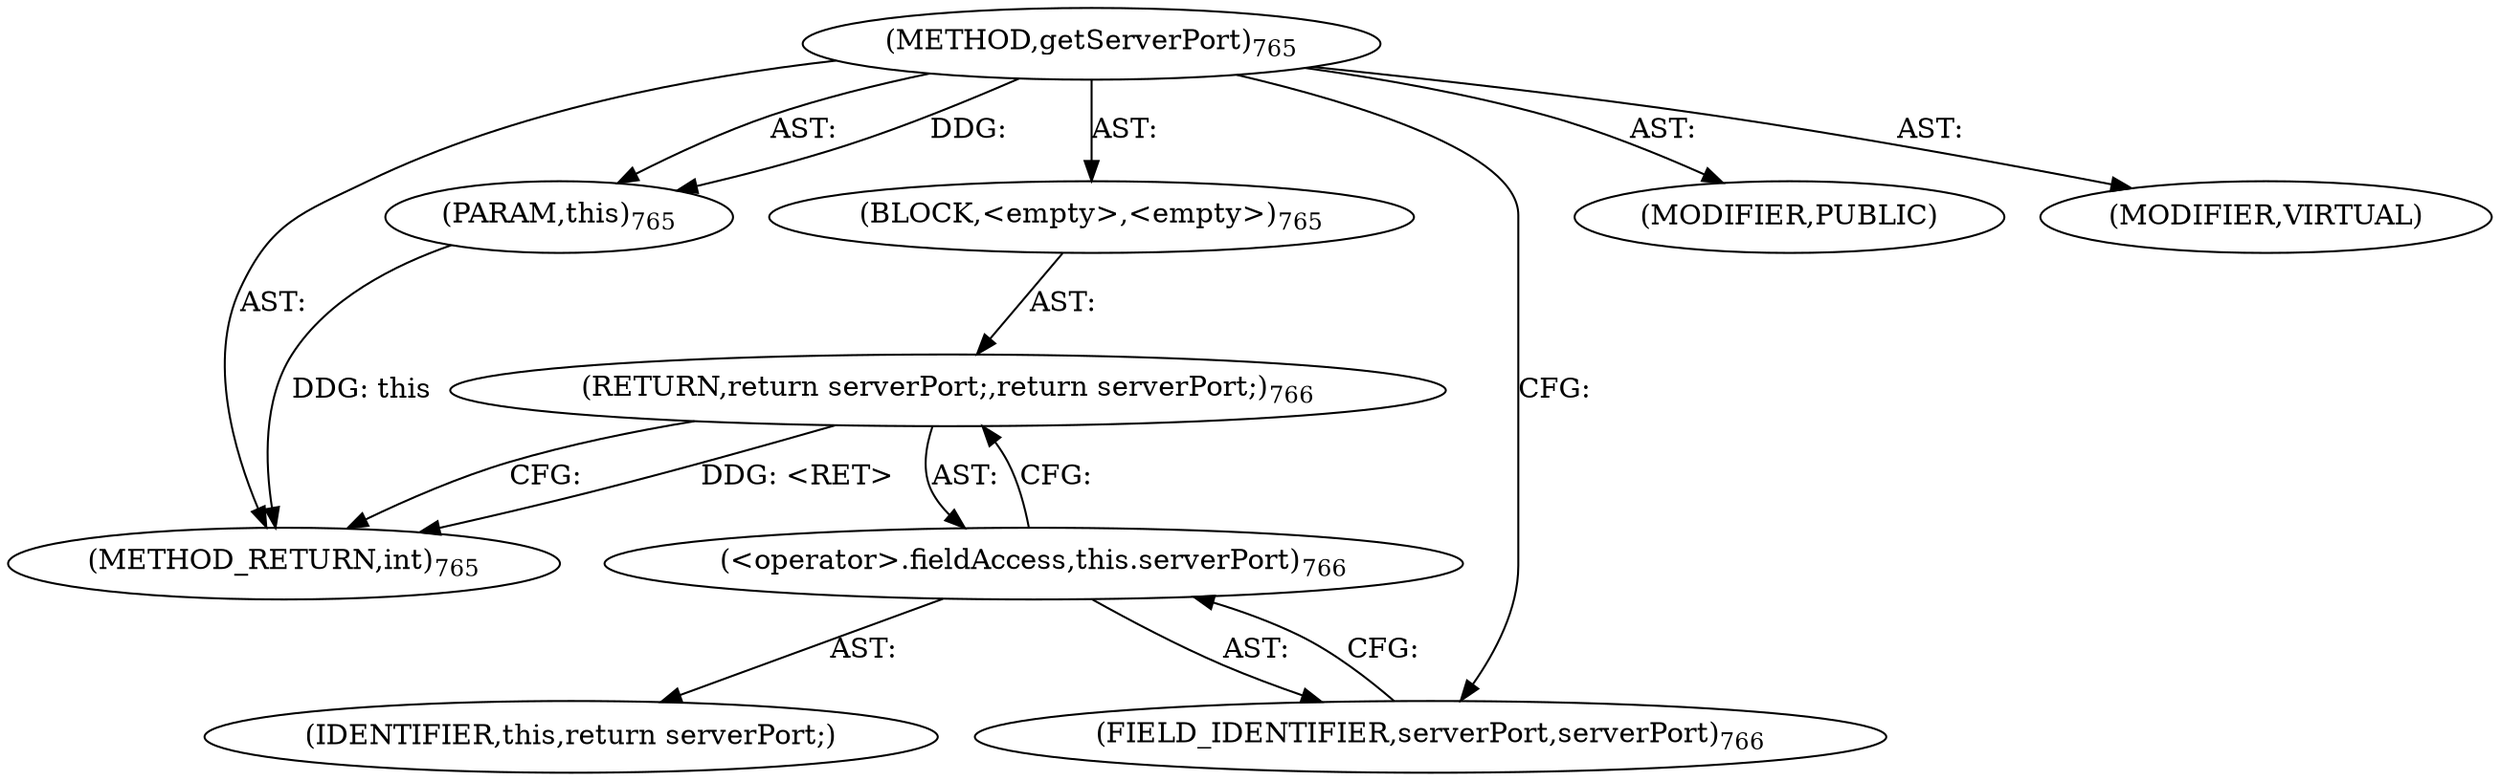 digraph "getServerPort" {  
"111669149714" [label = <(METHOD,getServerPort)<SUB>765</SUB>> ]
"115964117055" [label = <(PARAM,this)<SUB>765</SUB>> ]
"25769803844" [label = <(BLOCK,&lt;empty&gt;,&lt;empty&gt;)<SUB>765</SUB>> ]
"146028888079" [label = <(RETURN,return serverPort;,return serverPort;)<SUB>766</SUB>> ]
"30064771490" [label = <(&lt;operator&gt;.fieldAccess,this.serverPort)<SUB>766</SUB>> ]
"68719477113" [label = <(IDENTIFIER,this,return serverPort;)> ]
"55834574889" [label = <(FIELD_IDENTIFIER,serverPort,serverPort)<SUB>766</SUB>> ]
"133143986235" [label = <(MODIFIER,PUBLIC)> ]
"133143986236" [label = <(MODIFIER,VIRTUAL)> ]
"128849018898" [label = <(METHOD_RETURN,int)<SUB>765</SUB>> ]
  "111669149714" -> "115964117055"  [ label = "AST: "] 
  "111669149714" -> "25769803844"  [ label = "AST: "] 
  "111669149714" -> "133143986235"  [ label = "AST: "] 
  "111669149714" -> "133143986236"  [ label = "AST: "] 
  "111669149714" -> "128849018898"  [ label = "AST: "] 
  "25769803844" -> "146028888079"  [ label = "AST: "] 
  "146028888079" -> "30064771490"  [ label = "AST: "] 
  "30064771490" -> "68719477113"  [ label = "AST: "] 
  "30064771490" -> "55834574889"  [ label = "AST: "] 
  "146028888079" -> "128849018898"  [ label = "CFG: "] 
  "30064771490" -> "146028888079"  [ label = "CFG: "] 
  "55834574889" -> "30064771490"  [ label = "CFG: "] 
  "111669149714" -> "55834574889"  [ label = "CFG: "] 
  "146028888079" -> "128849018898"  [ label = "DDG: &lt;RET&gt;"] 
  "115964117055" -> "128849018898"  [ label = "DDG: this"] 
  "111669149714" -> "115964117055"  [ label = "DDG: "] 
}
